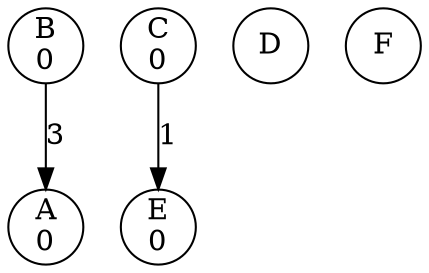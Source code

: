 digraph bank {
	 0 [label= "A\n0" , pos= "1,0!" , shape=circle, fixedsize=true, width=0.5 ]
	 1 [label= "B\n0" , pos= "0,1!" , shape=circle, fixedsize=true, width=0.5 ]
	 2 [label= "C\n0" , pos= "1,2!" , shape=circle, fixedsize=true, width=0.5 ]
	 3 [label= "D\n" , pos= "2,2!" , shape=circle, fixedsize=true, width=0.5 ]
	 4 [label= "E\n0" , pos= "3,1!" , shape=circle, fixedsize=true, width=0.5 ]
	 5 [label= "F\n" , pos= "2,0!" , shape=circle, fixedsize=true, width=0.5 ]
	 "1" -> "0" [label= "3" ]
	 "2" -> "4" [label= "1" ]
}
